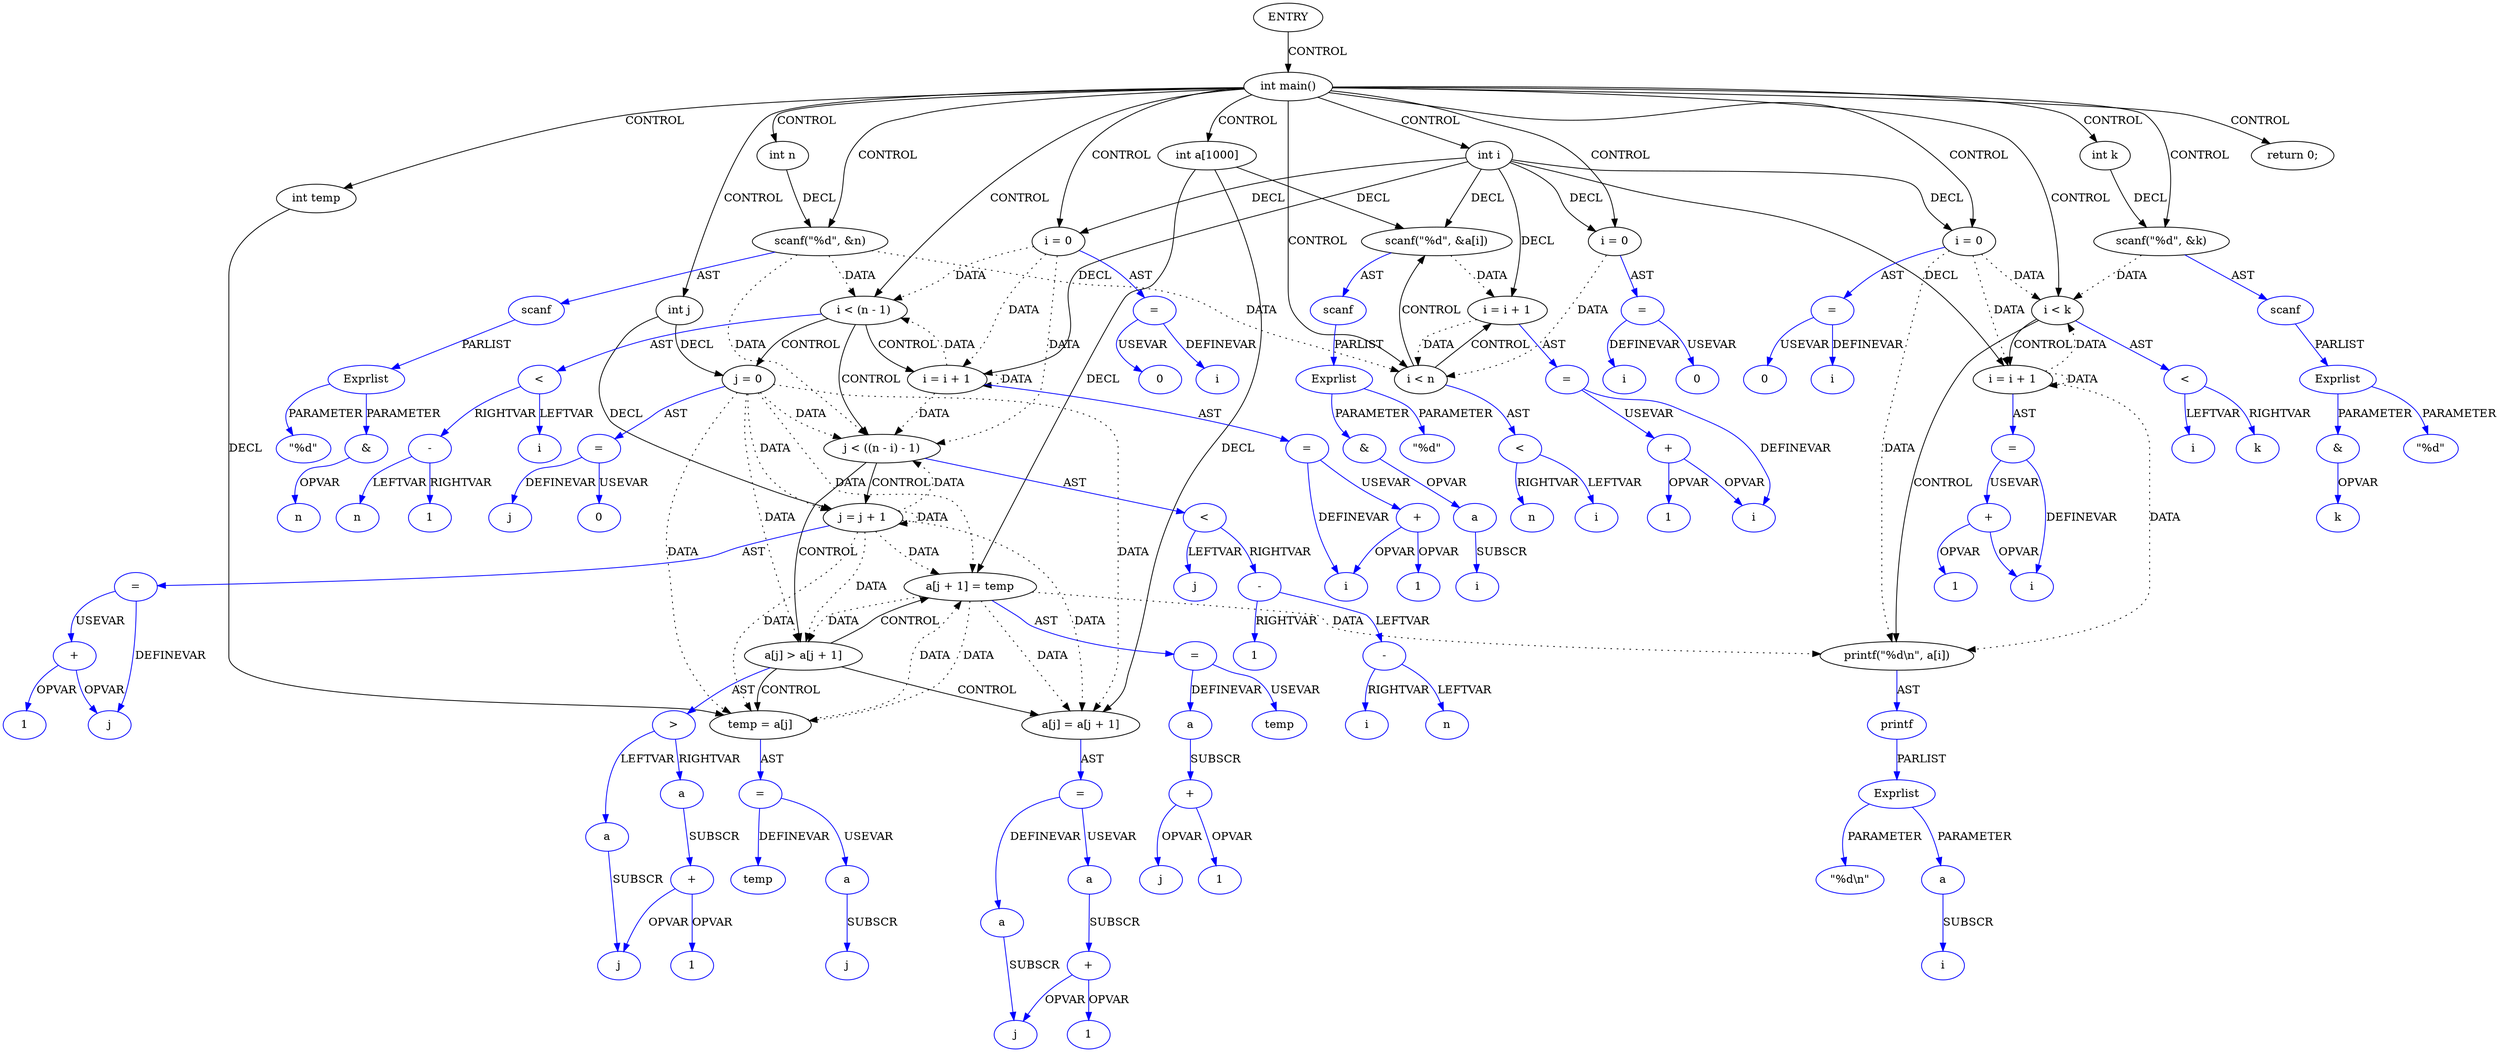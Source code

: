 digraph DotForMerge{
Node1 [label="ENTRY",type="ENTRY",coord="-1"];
Node2 [label="int main()",type="CONTROL",coord="4"];
Node4 [label="int a[1000]",type="DECL",coord="5",varname="a",vartype="int[]"];
Node5 [label="int n",type="DECL",coord="5",varname="n",vartype="int"];
Node6 [label="int k",type="DECL",coord="5",varname="k",vartype="int"];
Node7 [label="int i",type="DECL",coord="5",varname="i",vartype="int"];
Node8 [label="int temp",type="DECL",coord="5",varname="temp",vartype="int"];
Node9 [label="scanf(\"%d\", &n)",type="CALL",coord="6"];
Node10 [label="scanf",type="FUNCNAME",coord="6",color=blue];
Node11 [label="Exprlist",type="EXPRS",coord="6",color=blue];
Node12 [label="\"%d\"",type="CONST",coord="6",color=blue];
Node13 [label="&",type="OP",coord="6",color=blue];
Node14 [label="n",type="VAR",coord="6",color=blue];
Node15 [label="i = 0",type="ASSIGN",coord="7"];
Node16 [label="=",type="ASSIGNOP",coord="7",color=blue];
Node17 [label="i",type="VAR",coord="7",color=blue];
Node18 [label="0",type="CONST",coord="7",color=blue];
Node19 [label="i < n",type="CONTROL",coord="7"];
Node22 [label="scanf(\"%d\", &a[i])",type="CALL",coord="9"];
Node23 [label="scanf",type="FUNCNAME",coord="9",color=blue];
Node24 [label="Exprlist",type="EXPRS",coord="9",color=blue];
Node25 [label="\"%d\"",type="CONST",coord="9",color=blue];
Node26 [label="&",type="OP",coord="9",color=blue];
Node27 [label="a",type="ARRVAR",coord="9",color=blue];
Node28 [label="i",type="VAR",coord="9",color=blue];
Node29 [label="i = i + 1",type="ASSIGN",coord="7"];
Node30 [label="=",type="ASSIGNOP",coord="7",color=blue];
Node31 [label="i",type="VAR",coord="7",color=blue];
Node32 [label="+",type="OP",coord="7",color=blue];
Node33 [label="1",type="CONST",coord="7",color=blue];
Node34 [label="<",type="OP",coord="7",color=blue];
Node35 [label="i",type="VAR",coord="7",color=blue];
Node36 [label="n",type="VAR",coord="7",color=blue];
Node37 [label="scanf(\"%d\", &k)",type="CALL",coord="11"];
Node38 [label="scanf",type="FUNCNAME",coord="11",color=blue];
Node39 [label="Exprlist",type="EXPRS",coord="11",color=blue];
Node40 [label="\"%d\"",type="CONST",coord="11",color=blue];
Node41 [label="&",type="OP",coord="11",color=blue];
Node42 [label="k",type="VAR",coord="11",color=blue];
Node43 [label="int j",type="DECL",coord="12",varname="j",vartype="int"];
Node44 [label="i = 0",type="ASSIGN",coord="13"];
Node45 [label="=",type="ASSIGNOP",coord="13",color=blue];
Node46 [label="i",type="VAR",coord="13",color=blue];
Node47 [label="0",type="CONST",coord="13",color=blue];
Node48 [label="i < (n - 1)",type="CONTROL",coord="13"];
Node51 [label="j = 0",type="ASSIGN",coord="15"];
Node52 [label="=",type="ASSIGNOP",coord="15",color=blue];
Node53 [label="j",type="VAR",coord="15",color=blue];
Node54 [label="0",type="CONST",coord="15",color=blue];
Node55 [label="j < ((n - i) - 1)",type="CONTROL",coord="15"];
Node58 [label="a[j] > a[j + 1]",type="CONTROL",coord="17"];
Node60 [label="temp = a[j]",type="ASSIGN",coord="19"];
Node61 [label="=",type="ASSIGNOP",coord="19",color=blue];
Node62 [label="temp",type="VAR",coord="19",color=blue];
Node63 [label="a",type="ARRVAR",coord="19",color=blue];
Node64 [label="j",type="VAR",coord="19",color=blue];
Node65 [label="a[j] = a[j + 1]",type="ASSIGN",coord="20"];
Node66 [label="=",type="ASSIGNOP",coord="20",color=blue];
Node67 [label="a",type="ARRVAR",coord="20",color=blue];
Node68 [label="j",type="VAR",coord="20",color=blue];
Node69 [label="a",type="ARRVAR",coord="20",color=blue];
Node70 [label="+",type="OP",coord="20",color=blue];
Node71 [label="1",type="CONST",coord="20",color=blue];
Node72 [label="a[j + 1] = temp",type="ASSIGN",coord="21"];
Node73 [label="=",type="ASSIGNOP",coord="21",color=blue];
Node74 [label="a",type="ARRVAR",coord="21",color=blue];
Node75 [label="+",type="OP",coord="21",color=blue];
Node76 [label="j",type="VAR",coord="21",color=blue];
Node77 [label="1",type="CONST",coord="21",color=blue];
Node78 [label="temp",type="VAR",coord="21",color=blue];
Node79 [label=">",type="OP",coord="17",color=blue];
Node80 [label="a",type="ARRVAR",coord="17",color=blue];
Node81 [label="j",type="VAR",coord="17",color=blue];
Node82 [label="a",type="ARRVAR",coord="17",color=blue];
Node83 [label="+",type="OP",coord="17",color=blue];
Node84 [label="1",type="CONST",coord="17",color=blue];
Node85 [label="j = j + 1",type="ASSIGN",coord="15"];
Node86 [label="=",type="ASSIGNOP",coord="15",color=blue];
Node87 [label="j",type="VAR",coord="15",color=blue];
Node88 [label="+",type="OP",coord="15",color=blue];
Node89 [label="1",type="CONST",coord="15",color=blue];
Node90 [label="<",type="OP",coord="15",color=blue];
Node91 [label="j",type="VAR",coord="15",color=blue];
Node92 [label="-",type="OP",coord="15",color=blue];
Node93 [label="-",type="OP",coord="15",color=blue];
Node94 [label="n",type="VAR",coord="15",color=blue];
Node95 [label="i",type="VAR",coord="15",color=blue];
Node96 [label="1",type="CONST",coord="15",color=blue];
Node97 [label="i = i + 1",type="ASSIGN",coord="13"];
Node98 [label="=",type="ASSIGNOP",coord="13",color=blue];
Node99 [label="i",type="VAR",coord="13",color=blue];
Node100 [label="+",type="OP",coord="13",color=blue];
Node101 [label="1",type="CONST",coord="13",color=blue];
Node102 [label="<",type="OP",coord="13",color=blue];
Node103 [label="i",type="VAR",coord="13",color=blue];
Node104 [label="-",type="OP",coord="13",color=blue];
Node105 [label="n",type="VAR",coord="13",color=blue];
Node106 [label="1",type="CONST",coord="13",color=blue];
Node107 [label="i = 0",type="ASSIGN",coord="25"];
Node108 [label="=",type="ASSIGNOP",coord="25",color=blue];
Node109 [label="i",type="VAR",coord="25",color=blue];
Node110 [label="0",type="CONST",coord="25",color=blue];
Node111 [label="i < k",type="CONTROL",coord="25"];
Node114 [label="printf(\"%d\\n\", a[i])",type="CALL",coord="26"];
Node115 [label="printf",type="FUNCNAME",coord="26",color=blue];
Node116 [label="Exprlist",type="EXPRS",coord="26",color=blue];
Node117 [label="\"%d\\n\"",type="CONST",coord="26",color=blue];
Node118 [label="a",type="ARRVAR",coord="26",color=blue];
Node119 [label="i",type="VAR",coord="26",color=blue];
Node120 [label="i = i + 1",type="ASSIGN",coord="25"];
Node121 [label="=",type="ASSIGNOP",coord="25",color=blue];
Node122 [label="i",type="VAR",coord="25",color=blue];
Node123 [label="+",type="OP",coord="25",color=blue];
Node124 [label="1",type="CONST",coord="25",color=blue];
Node125 [label="<",type="OP",coord="25",color=blue];
Node126 [label="i",type="VAR",coord="25",color=blue];
Node127 [label="k",type="VAR",coord="25",color=blue];
Node128 [label="return 0;",type="RETURN",coord="29"];
Node1->Node2 [label = "CONTROL" ];
Node2->Node4 [label = "CONTROL" ];
Node2->Node5 [label = "CONTROL" ];
Node2->Node6 [label = "CONTROL" ];
Node2->Node7 [label = "CONTROL" ];
Node2->Node8 [label = "CONTROL" ];
Node2->Node9 [label = "CONTROL" ];
Node2->Node15 [label = "CONTROL" ];
Node2->Node19 [label = "CONTROL" ];
Node2->Node37 [label = "CONTROL" ];
Node2->Node43 [label = "CONTROL" ];
Node2->Node44 [label = "CONTROL" ];
Node2->Node48 [label = "CONTROL" ];
Node2->Node107 [label = "CONTROL" ];
Node2->Node111 [label = "CONTROL" ];
Node2->Node128 [label = "CONTROL" ];
Node19->Node22 [label = "CONTROL" ];
Node19->Node29 [label = "CONTROL" ];
Node48->Node51 [label = "CONTROL" ];
Node48->Node55 [label = "CONTROL" ];
Node48->Node97 [label = "CONTROL" ];
Node55->Node58 [label = "CONTROL" ];
Node55->Node85 [label = "CONTROL" ];
Node58->Node60 [label = "CONTROL" ];
Node58->Node65 [label = "CONTROL" ];
Node58->Node72 [label = "CONTROL" ];
Node111->Node114 [label = "CONTROL" ];
Node111->Node120 [label = "CONTROL" ];
Node9->Node19 [label = "DATA", style = dotted ]
Node9->Node48 [label = "DATA", style = dotted ]
Node9->Node55 [label = "DATA", style = dotted ]
Node15->Node19 [label = "DATA", style = dotted ]
Node22->Node29 [label = "DATA", style = dotted ]
Node29->Node19 [label = "DATA", style = dotted ]
Node37->Node111 [label = "DATA", style = dotted ]
Node44->Node48 [label = "DATA", style = dotted ]
Node44->Node55 [label = "DATA", style = dotted ]
Node44->Node97 [label = "DATA", style = dotted ]
Node51->Node55 [label = "DATA", style = dotted ]
Node51->Node58 [label = "DATA", style = dotted ]
Node51->Node60 [label = "DATA", style = dotted ]
Node51->Node65 [label = "DATA", style = dotted ]
Node51->Node72 [label = "DATA", style = dotted ]
Node51->Node85 [label = "DATA", style = dotted ]
Node60->Node72 [label = "DATA", style = dotted ]
Node72->Node58 [label = "DATA", style = dotted ]
Node72->Node60 [label = "DATA", style = dotted ]
Node72->Node65 [label = "DATA", style = dotted ]
Node72->Node114 [label = "DATA", style = dotted ]
Node85->Node55 [label = "DATA", style = dotted ]
Node85->Node58 [label = "DATA", style = dotted ]
Node85->Node60 [label = "DATA", style = dotted ]
Node85->Node65 [label = "DATA", style = dotted ]
Node85->Node72 [label = "DATA", style = dotted ]
Node85->Node85 [label = "DATA", style = dotted ]
Node97->Node48 [label = "DATA", style = dotted ]
Node97->Node55 [label = "DATA", style = dotted ]
Node97->Node97 [label = "DATA", style = dotted ]
Node107->Node111 [label = "DATA", style = dotted ]
Node107->Node114 [label = "DATA", style = dotted ]
Node107->Node120 [label = "DATA", style = dotted ]
Node120->Node111 [label = "DATA", style = dotted ]
Node120->Node114 [label = "DATA", style = dotted ]
Node120->Node120 [label = "DATA", style = dotted ]
Node4->Node72 [label = "DECL"]
Node4->Node22 [label = "DECL"]
Node4->Node65 [label = "DECL"]
Node5->Node9 [label = "DECL"]
Node6->Node37 [label = "DECL"]
Node7->Node107 [label = "DECL"]
Node7->Node97 [label = "DECL"]
Node7->Node44 [label = "DECL"]
Node7->Node29 [label = "DECL"]
Node7->Node22 [label = "DECL"]
Node7->Node15 [label = "DECL"]
Node7->Node120 [label = "DECL"]
Node8->Node60 [label = "DECL"]
Node43->Node85 [label = "DECL"]
Node43->Node51 [label = "DECL"]
Node9->Node10 [label = "AST" color=blue]
Node10->Node11 [label = "PARLIST" color=blue]
Node11->Node12 [label = "PARAMETER" color=blue]
Node11->Node13 [label = "PARAMETER" color=blue]
Node13->Node14 [label = "OPVAR" color=blue]
Node15->Node16 [label = "AST" color=blue]
Node16->Node17 [label = "DEFINEVAR" color=blue]
Node16->Node18 [label = "USEVAR" color=blue]
Node19->Node34 [label = "AST" color=blue]
Node22->Node23 [label = "AST" color=blue]
Node23->Node24 [label = "PARLIST" color=blue]
Node24->Node25 [label = "PARAMETER" color=blue]
Node24->Node26 [label = "PARAMETER" color=blue]
Node26->Node27 [label = "OPVAR" color=blue]
Node27->Node28 [label = "SUBSCR" color=blue]
Node29->Node30 [label = "AST" color=blue]
Node30->Node31 [label = "DEFINEVAR" color=blue]
Node30->Node32 [label = "USEVAR" color=blue]
Node32->Node31 [label = "OPVAR" color=blue]
Node32->Node33 [label = "OPVAR" color=blue]
Node34->Node35 [label = "LEFTVAR" color=blue]
Node34->Node36 [label = "RIGHTVAR" color=blue]
Node37->Node38 [label = "AST" color=blue]
Node38->Node39 [label = "PARLIST" color=blue]
Node39->Node40 [label = "PARAMETER" color=blue]
Node39->Node41 [label = "PARAMETER" color=blue]
Node41->Node42 [label = "OPVAR" color=blue]
Node44->Node45 [label = "AST" color=blue]
Node45->Node46 [label = "DEFINEVAR" color=blue]
Node45->Node47 [label = "USEVAR" color=blue]
Node48->Node102 [label = "AST" color=blue]
Node51->Node52 [label = "AST" color=blue]
Node52->Node53 [label = "DEFINEVAR" color=blue]
Node52->Node54 [label = "USEVAR" color=blue]
Node55->Node90 [label = "AST" color=blue]
Node58->Node79 [label = "AST" color=blue]
Node60->Node61 [label = "AST" color=blue]
Node61->Node62 [label = "DEFINEVAR" color=blue]
Node61->Node63 [label = "USEVAR" color=blue]
Node63->Node64 [label = "SUBSCR" color=blue]
Node65->Node66 [label = "AST" color=blue]
Node66->Node67 [label = "DEFINEVAR" color=blue]
Node66->Node69 [label = "USEVAR" color=blue]
Node67->Node68 [label = "SUBSCR" color=blue]
Node69->Node70 [label = "SUBSCR" color=blue]
Node70->Node68 [label = "OPVAR" color=blue]
Node70->Node71 [label = "OPVAR" color=blue]
Node72->Node73 [label = "AST" color=blue]
Node73->Node74 [label = "DEFINEVAR" color=blue]
Node73->Node78 [label = "USEVAR" color=blue]
Node74->Node75 [label = "SUBSCR" color=blue]
Node75->Node76 [label = "OPVAR" color=blue]
Node75->Node77 [label = "OPVAR" color=blue]
Node79->Node80 [label = "LEFTVAR" color=blue]
Node79->Node82 [label = "RIGHTVAR" color=blue]
Node80->Node81 [label = "SUBSCR" color=blue]
Node82->Node83 [label = "SUBSCR" color=blue]
Node83->Node81 [label = "OPVAR" color=blue]
Node83->Node84 [label = "OPVAR" color=blue]
Node85->Node86 [label = "AST" color=blue]
Node86->Node87 [label = "DEFINEVAR" color=blue]
Node86->Node88 [label = "USEVAR" color=blue]
Node88->Node87 [label = "OPVAR" color=blue]
Node88->Node89 [label = "OPVAR" color=blue]
Node90->Node91 [label = "LEFTVAR" color=blue]
Node90->Node92 [label = "RIGHTVAR" color=blue]
Node92->Node93 [label = "LEFTVAR" color=blue]
Node92->Node96 [label = "RIGHTVAR" color=blue]
Node93->Node94 [label = "LEFTVAR" color=blue]
Node93->Node95 [label = "RIGHTVAR" color=blue]
Node97->Node98 [label = "AST" color=blue]
Node98->Node99 [label = "DEFINEVAR" color=blue]
Node98->Node100 [label = "USEVAR" color=blue]
Node100->Node99 [label = "OPVAR" color=blue]
Node100->Node101 [label = "OPVAR" color=blue]
Node102->Node103 [label = "LEFTVAR" color=blue]
Node102->Node104 [label = "RIGHTVAR" color=blue]
Node104->Node105 [label = "LEFTVAR" color=blue]
Node104->Node106 [label = "RIGHTVAR" color=blue]
Node107->Node108 [label = "AST" color=blue]
Node108->Node109 [label = "DEFINEVAR" color=blue]
Node108->Node110 [label = "USEVAR" color=blue]
Node111->Node125 [label = "AST" color=blue]
Node114->Node115 [label = "AST" color=blue]
Node115->Node116 [label = "PARLIST" color=blue]
Node116->Node117 [label = "PARAMETER" color=blue]
Node116->Node118 [label = "PARAMETER" color=blue]
Node118->Node119 [label = "SUBSCR" color=blue]
Node120->Node121 [label = "AST" color=blue]
Node121->Node122 [label = "DEFINEVAR" color=blue]
Node121->Node123 [label = "USEVAR" color=blue]
Node123->Node122 [label = "OPVAR" color=blue]
Node123->Node124 [label = "OPVAR" color=blue]
Node125->Node126 [label = "LEFTVAR" color=blue]
Node125->Node127 [label = "RIGHTVAR" color=blue]
}
